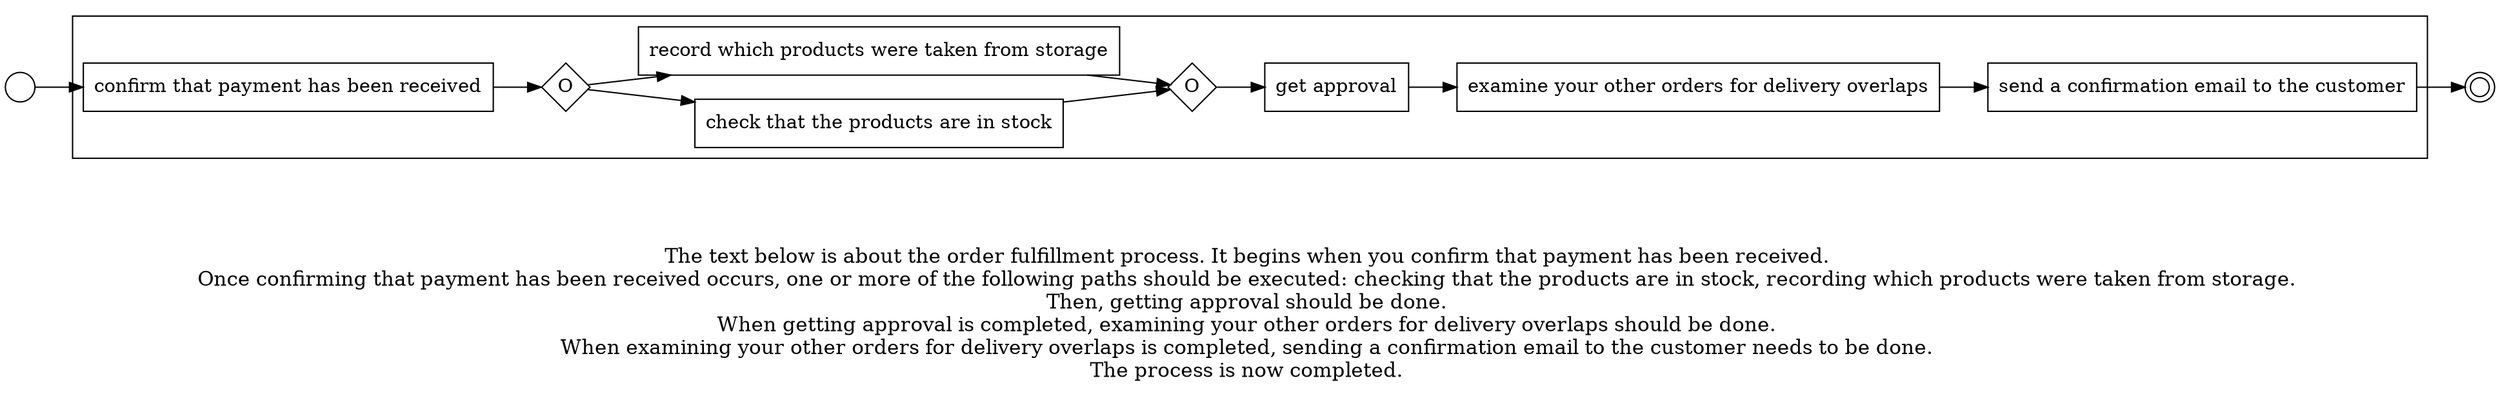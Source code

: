 digraph order_fulfillment_process_36 {
	graph [rankdir=LR]
	START_NODE [label="" shape=circle width=0.3]
	subgraph CLUSTER_0 {
		"confirm that payment has been received" [shape=box]
		"OR_SPLIT--2. Retrieving products from your inventory_5E9N" [label=O fixedsize=true shape=diamond width=0.5]
		"confirm that payment has been received" -> "OR_SPLIT--2. Retrieving products from your inventory_5E9N"
		"check that the products are in stock" [shape=box]
		"OR_SPLIT--2. Retrieving products from your inventory_5E9N" -> "check that the products are in stock"
		"record which products were taken from storage" [shape=box]
		"OR_SPLIT--2. Retrieving products from your inventory_5E9N" -> "record which products were taken from storage"
		"OR_JOIN--2. Retrieving products from your inventory_5E9N" [label=O fixedsize=true shape=diamond width=0.5]
		"check that the products are in stock" -> "OR_JOIN--2. Retrieving products from your inventory_5E9N"
		"record which products were taken from storage" -> "OR_JOIN--2. Retrieving products from your inventory_5E9N"
		"get approval" [shape=box]
		"OR_JOIN--2. Retrieving products from your inventory_5E9N" -> "get approval"
		"examine your other orders for delivery overlaps" [shape=box]
		"get approval" -> "examine your other orders for delivery overlaps"
		"send a confirmation email to the customer" [shape=box]
		"examine your other orders for delivery overlaps" -> "send a confirmation email to the customer"
	}
	START_NODE -> "confirm that payment has been received"
	END_NODE [label="" shape=doublecircle width=0.2]
	"send a confirmation email to the customer" -> END_NODE
	fontsize=15 label="\n\n
The text below is about the order fulfillment process. It begins when you confirm that payment has been received. 
Once confirming that payment has been received occurs, one or more of the following paths should be executed: checking that the products are in stock, recording which products were taken from storage. 
Then, getting approval should be done. 
When getting approval is completed, examining your other orders for delivery overlaps should be done. 
When examining your other orders for delivery overlaps is completed, sending a confirmation email to the customer needs to be done. 
The process is now completed. 
"
}
